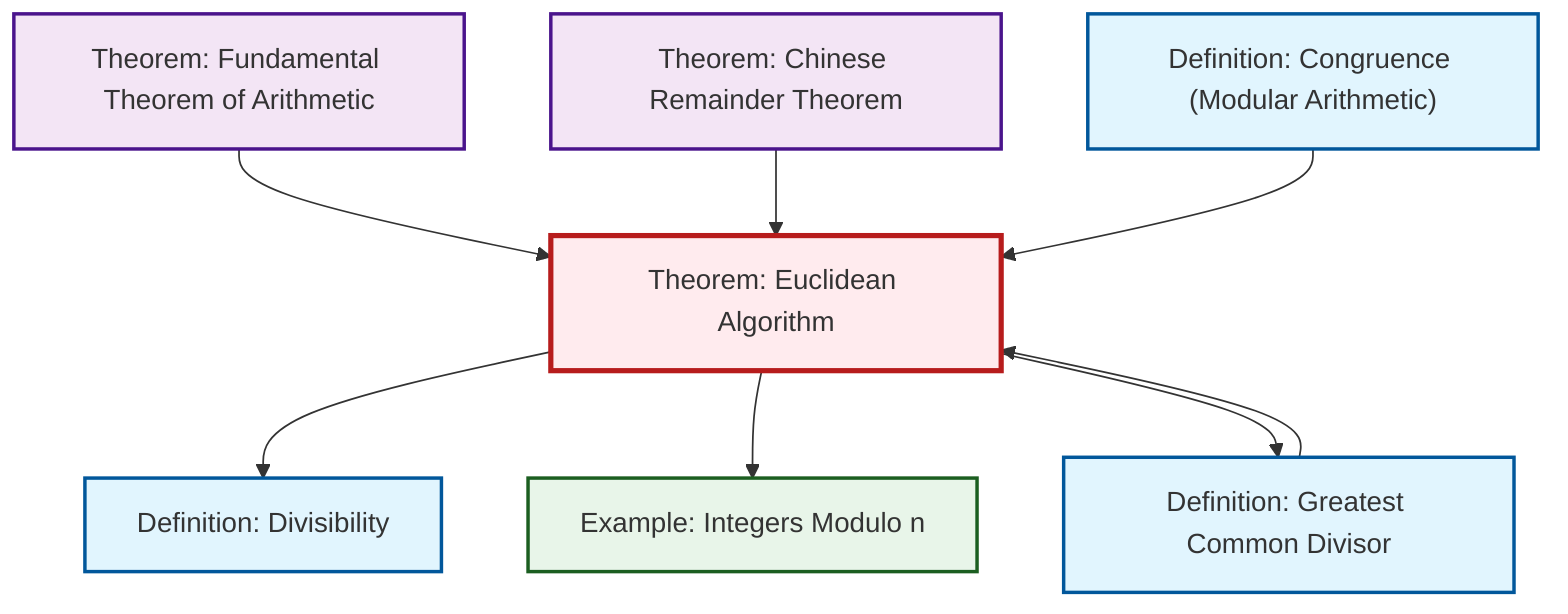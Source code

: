 graph TD
    classDef definition fill:#e1f5fe,stroke:#01579b,stroke-width:2px
    classDef theorem fill:#f3e5f5,stroke:#4a148c,stroke-width:2px
    classDef axiom fill:#fff3e0,stroke:#e65100,stroke-width:2px
    classDef example fill:#e8f5e9,stroke:#1b5e20,stroke-width:2px
    classDef current fill:#ffebee,stroke:#b71c1c,stroke-width:3px
    ex-quotient-integers-mod-n["Example: Integers Modulo n"]:::example
    def-divisibility["Definition: Divisibility"]:::definition
    thm-chinese-remainder["Theorem: Chinese Remainder Theorem"]:::theorem
    thm-euclidean-algorithm["Theorem: Euclidean Algorithm"]:::theorem
    thm-fundamental-arithmetic["Theorem: Fundamental Theorem of Arithmetic"]:::theorem
    def-gcd["Definition: Greatest Common Divisor"]:::definition
    def-congruence["Definition: Congruence (Modular Arithmetic)"]:::definition
    thm-fundamental-arithmetic --> thm-euclidean-algorithm
    thm-euclidean-algorithm --> def-divisibility
    thm-chinese-remainder --> thm-euclidean-algorithm
    def-congruence --> thm-euclidean-algorithm
    def-gcd --> thm-euclidean-algorithm
    thm-euclidean-algorithm --> ex-quotient-integers-mod-n
    thm-euclidean-algorithm --> def-gcd
    class thm-euclidean-algorithm current